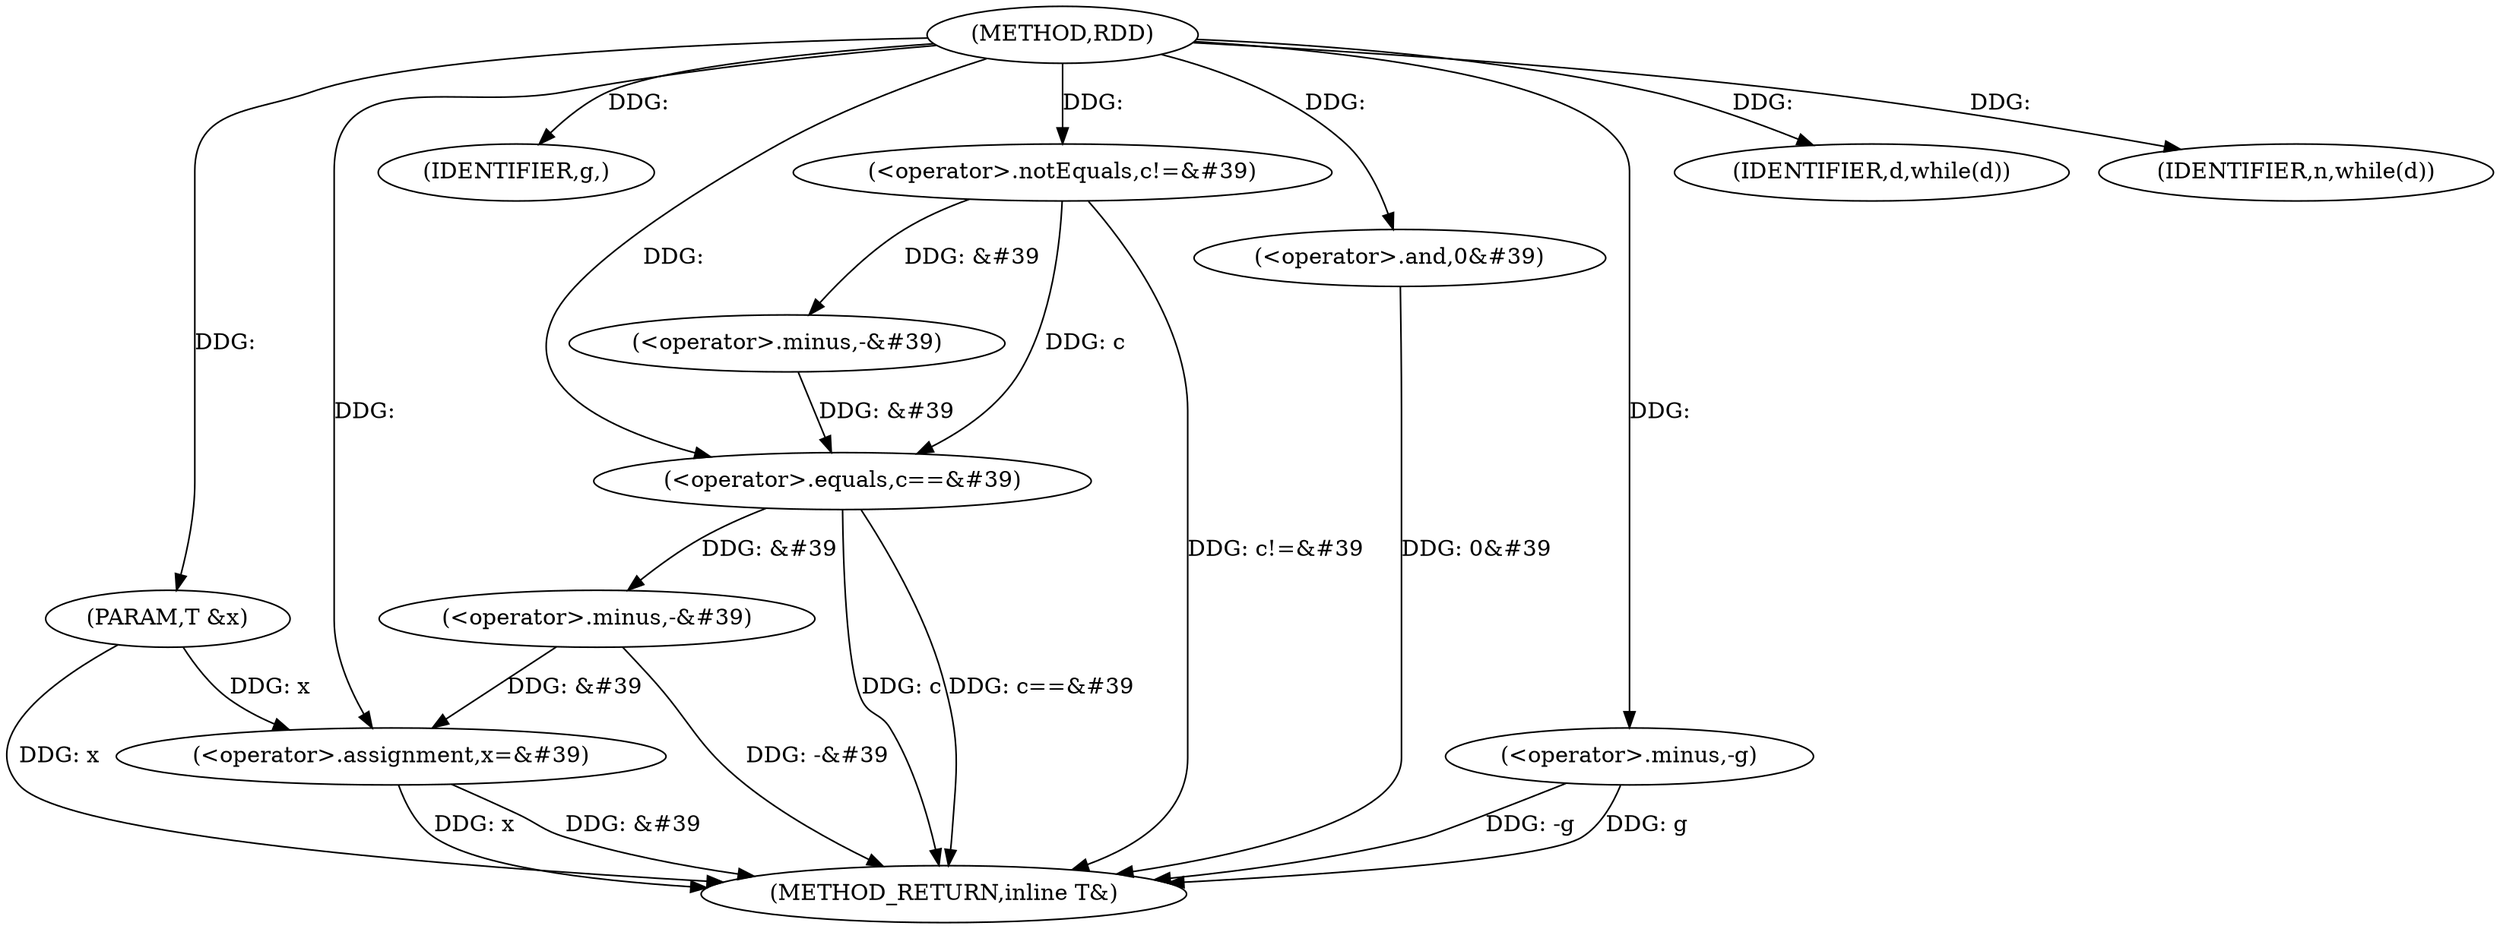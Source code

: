 digraph "RDD" {  
"1002446" [label = "(METHOD,RDD)" ]
"1002479" [label = "(METHOD_RETURN,inline T&)" ]
"1002447" [label = "(PARAM,T &x)" ]
"1002456" [label = "(<operator>.minus,-&#39)" ]
"1002459" [label = "(<operator>.equals,c==&#39)" ]
"1002463" [label = "(<operator>.minus,-&#39)" ]
"1002451" [label = "(IDENTIFIER,g,)" ]
"1002452" [label = "(<operator>.notEquals,c!=&#39)" ]
"1002467" [label = "(<operator>.assignment,x=&#39)" ]
"1002471" [label = "(<operator>.and,0&#39)" ]
"1002474" [label = "(<operator>.minus,-g)" ]
"1002477" [label = "(IDENTIFIER,d,while(d))" ]
"1002478" [label = "(IDENTIFIER,n,while(d))" ]
  "1002447" -> "1002479"  [ label = "DDG: x"] 
  "1002452" -> "1002479"  [ label = "DDG: c!=&#39"] 
  "1002459" -> "1002479"  [ label = "DDG: c"] 
  "1002459" -> "1002479"  [ label = "DDG: c==&#39"] 
  "1002463" -> "1002479"  [ label = "DDG: -&#39"] 
  "1002467" -> "1002479"  [ label = "DDG: x"] 
  "1002467" -> "1002479"  [ label = "DDG: &#39"] 
  "1002471" -> "1002479"  [ label = "DDG: 0&#39"] 
  "1002474" -> "1002479"  [ label = "DDG: -g"] 
  "1002474" -> "1002479"  [ label = "DDG: g"] 
  "1002446" -> "1002447"  [ label = "DDG: "] 
  "1002446" -> "1002451"  [ label = "DDG: "] 
  "1002452" -> "1002456"  [ label = "DDG: &#39"] 
  "1002452" -> "1002459"  [ label = "DDG: c"] 
  "1002446" -> "1002459"  [ label = "DDG: "] 
  "1002456" -> "1002459"  [ label = "DDG: &#39"] 
  "1002459" -> "1002463"  [ label = "DDG: &#39"] 
  "1002463" -> "1002467"  [ label = "DDG: &#39"] 
  "1002446" -> "1002452"  [ label = "DDG: "] 
  "1002447" -> "1002467"  [ label = "DDG: x"] 
  "1002446" -> "1002467"  [ label = "DDG: "] 
  "1002446" -> "1002471"  [ label = "DDG: "] 
  "1002446" -> "1002474"  [ label = "DDG: "] 
  "1002446" -> "1002477"  [ label = "DDG: "] 
  "1002446" -> "1002478"  [ label = "DDG: "] 
}
